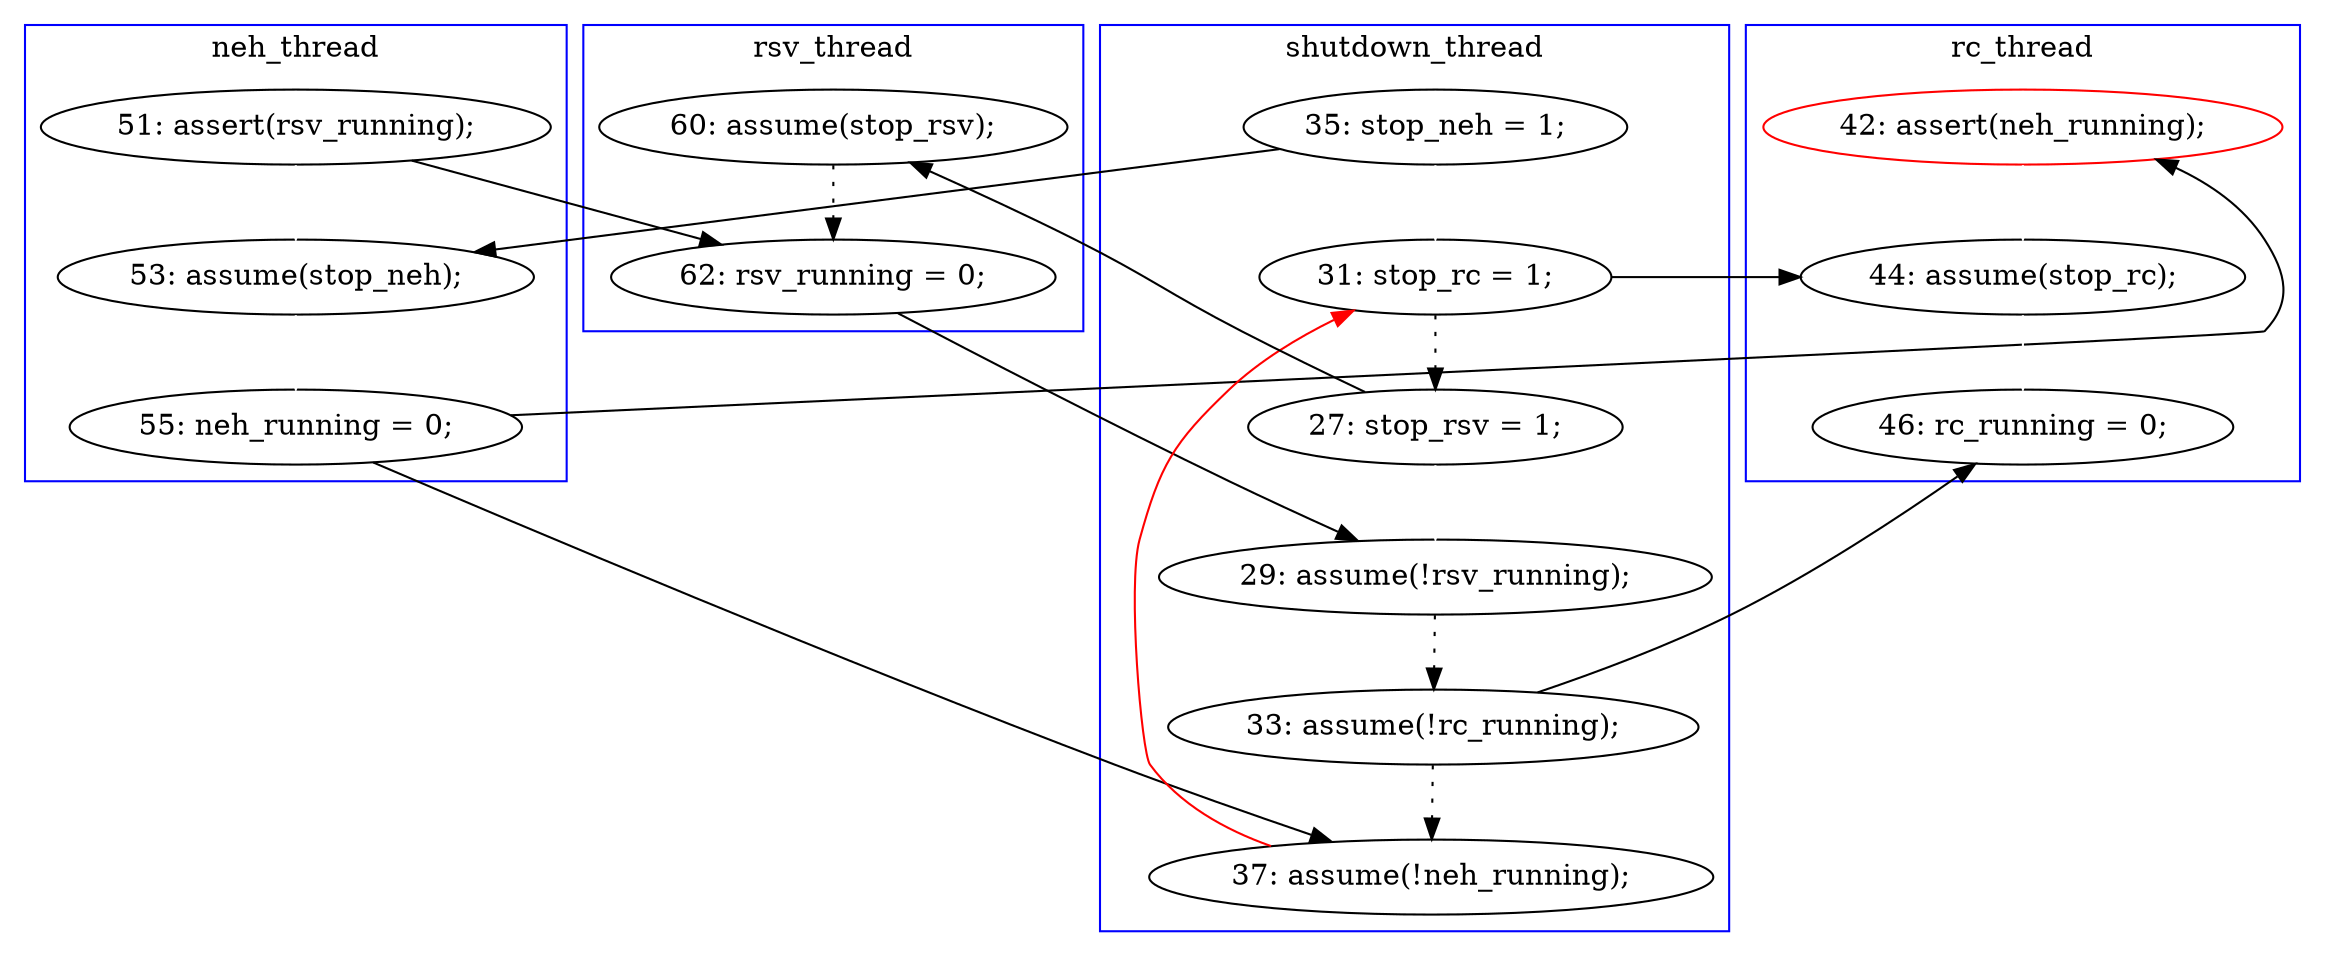 digraph Counterexample {
	18 -> 21 [color = black, style = solid, constraint = false]
	20 -> 23 [color = white, style = solid]
	28 -> 29 [color = black, style = dotted]
	23 -> 27 [color = black, style = solid, constraint = false]
	14 -> 15 [color = black, style = dotted]
	27 -> 31 [color = white, style = solid]
	15 -> 25 [color = white, style = solid]
	31 -> 36 [color = white, style = solid]
	23 -> 29 [color = black, style = solid, constraint = false]
	13 -> 20 [color = black, style = solid, constraint = false]
	19 -> 21 [color = black, style = dotted]
	14 -> 31 [color = black, style = solid, constraint = false]
	18 -> 20 [color = white, style = solid]
	13 -> 14 [color = white, style = solid]
	21 -> 25 [color = black, style = solid, constraint = false]
	25 -> 28 [color = black, style = dotted]
	29 -> 14 [color = red, style = solid, constraint = false]
	28 -> 36 [color = black, style = solid, constraint = false]
	15 -> 19 [color = black, style = solid, constraint = false]
	subgraph cluster4 {
		label = rsv_thread
		color = blue
		19  [label = "60: assume(stop_rsv);"]
		21  [label = "62: rsv_running = 0;"]
	}
	subgraph cluster3 {
		label = neh_thread
		color = blue
		23  [label = "55: neh_running = 0;"]
		20  [label = "53: assume(stop_neh);"]
		18  [label = "51: assert(rsv_running);"]
	}
	subgraph cluster1 {
		label = shutdown_thread
		color = blue
		13  [label = "35: stop_neh = 1;"]
		14  [label = "31: stop_rc = 1;"]
		29  [label = "37: assume(!neh_running);"]
		28  [label = "33: assume(!rc_running);"]
		25  [label = "29: assume(!rsv_running);"]
		15  [label = "27: stop_rsv = 1;"]
	}
	subgraph cluster2 {
		label = rc_thread
		color = blue
		36  [label = "46: rc_running = 0;"]
		31  [label = "44: assume(stop_rc);"]
		27  [label = "42: assert(neh_running);", color = red]
	}
}